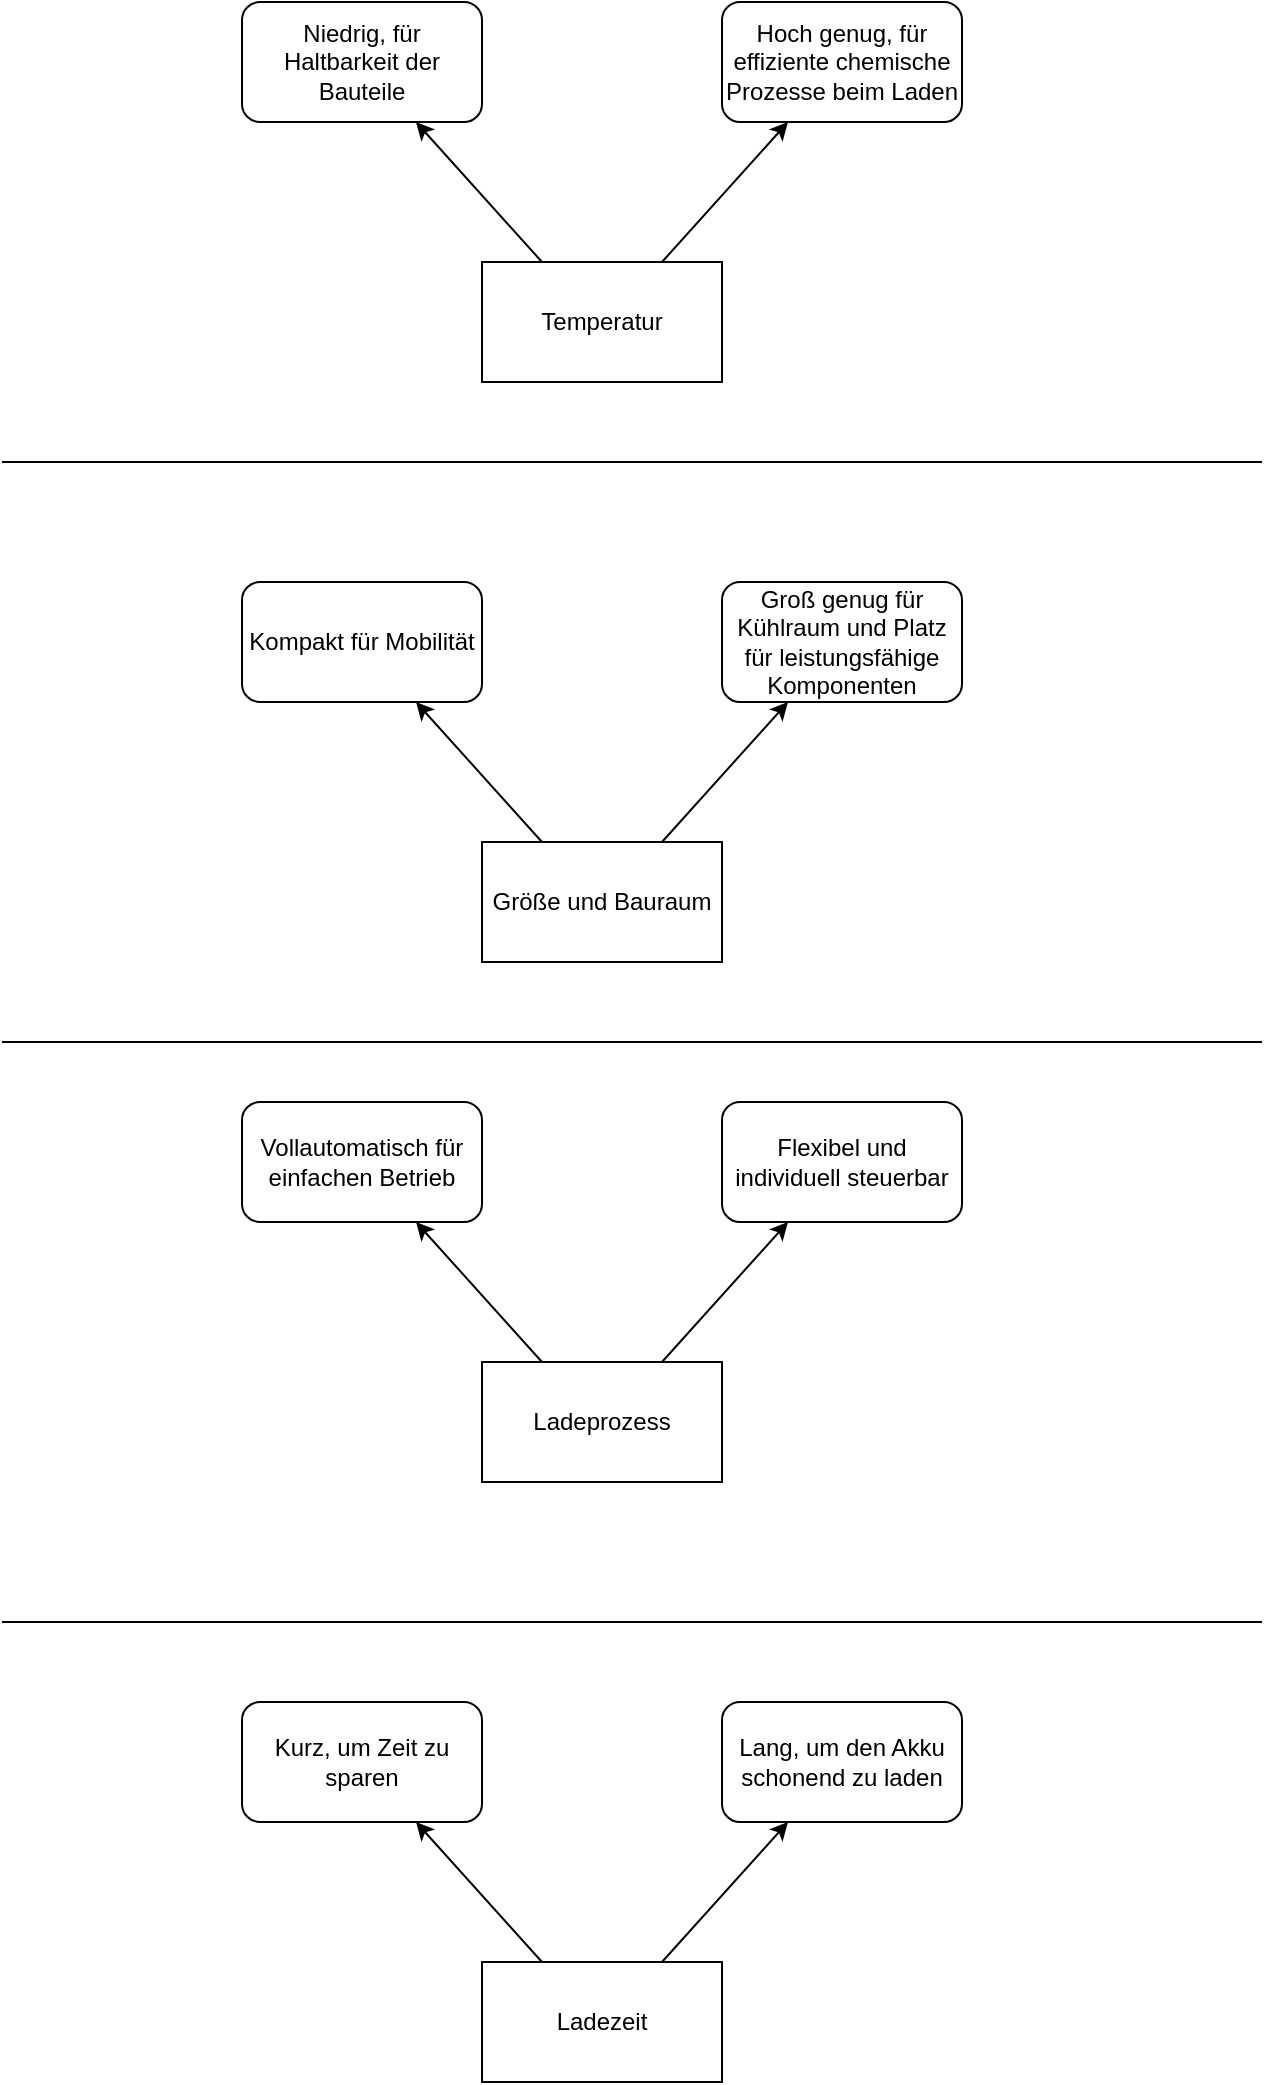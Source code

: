 <mxfile version="27.1.1">
  <diagram name="Seite-1" id="pDeOWPPxI5jYld__HU4e">
    <mxGraphModel dx="925" dy="545" grid="1" gridSize="10" guides="1" tooltips="1" connect="1" arrows="1" fold="1" page="1" pageScale="1" pageWidth="827" pageHeight="1169" math="0" shadow="0">
      <root>
        <mxCell id="0" />
        <mxCell id="1" parent="0" />
        <mxCell id="RdKSiXnqm0Wh8BdGKsHr-1" value="Temperatur" style="rounded=0;whiteSpace=wrap;html=1;" vertex="1" parent="1">
          <mxGeometry x="300" y="180" width="120" height="60" as="geometry" />
        </mxCell>
        <mxCell id="RdKSiXnqm0Wh8BdGKsHr-2" value="" style="endArrow=classic;html=1;rounded=0;exitX=0.25;exitY=0;exitDx=0;exitDy=0;" edge="1" parent="1" source="RdKSiXnqm0Wh8BdGKsHr-1" target="RdKSiXnqm0Wh8BdGKsHr-6">
          <mxGeometry width="50" height="50" relative="1" as="geometry">
            <mxPoint x="256" y="75" as="sourcePoint" />
            <mxPoint x="276" y="110" as="targetPoint" />
            <Array as="points" />
          </mxGeometry>
        </mxCell>
        <mxCell id="RdKSiXnqm0Wh8BdGKsHr-6" value="Niedrig, für Haltbarkeit der Bauteile" style="rounded=1;whiteSpace=wrap;html=1;" vertex="1" parent="1">
          <mxGeometry x="180" y="50" width="120" height="60" as="geometry" />
        </mxCell>
        <mxCell id="RdKSiXnqm0Wh8BdGKsHr-7" value="" style="endArrow=classic;html=1;rounded=0;exitX=0.75;exitY=0;exitDx=0;exitDy=0;" edge="1" parent="1" source="RdKSiXnqm0Wh8BdGKsHr-1" target="RdKSiXnqm0Wh8BdGKsHr-8">
          <mxGeometry width="50" height="50" relative="1" as="geometry">
            <mxPoint x="406" y="170" as="sourcePoint" />
            <mxPoint x="456" y="110" as="targetPoint" />
            <Array as="points" />
          </mxGeometry>
        </mxCell>
        <mxCell id="RdKSiXnqm0Wh8BdGKsHr-8" value="Hoch genug, für effiziente chemische Prozesse beim Laden" style="rounded=1;whiteSpace=wrap;html=1;" vertex="1" parent="1">
          <mxGeometry x="420" y="50" width="120" height="60" as="geometry" />
        </mxCell>
        <mxCell id="RdKSiXnqm0Wh8BdGKsHr-9" value="Größe und Bauraum" style="rounded=0;whiteSpace=wrap;html=1;" vertex="1" parent="1">
          <mxGeometry x="300" y="470" width="120" height="60" as="geometry" />
        </mxCell>
        <mxCell id="RdKSiXnqm0Wh8BdGKsHr-10" value="" style="endArrow=classic;html=1;rounded=0;exitX=0.25;exitY=0;exitDx=0;exitDy=0;" edge="1" parent="1" source="RdKSiXnqm0Wh8BdGKsHr-9" target="RdKSiXnqm0Wh8BdGKsHr-11">
          <mxGeometry width="50" height="50" relative="1" as="geometry">
            <mxPoint x="256" y="365" as="sourcePoint" />
            <mxPoint x="276" y="400" as="targetPoint" />
            <Array as="points" />
          </mxGeometry>
        </mxCell>
        <mxCell id="RdKSiXnqm0Wh8BdGKsHr-11" value="Kompakt für Mobilität" style="rounded=1;whiteSpace=wrap;html=1;" vertex="1" parent="1">
          <mxGeometry x="180" y="340" width="120" height="60" as="geometry" />
        </mxCell>
        <mxCell id="RdKSiXnqm0Wh8BdGKsHr-12" value="" style="endArrow=classic;html=1;rounded=0;exitX=0.75;exitY=0;exitDx=0;exitDy=0;" edge="1" parent="1" source="RdKSiXnqm0Wh8BdGKsHr-9" target="RdKSiXnqm0Wh8BdGKsHr-13">
          <mxGeometry width="50" height="50" relative="1" as="geometry">
            <mxPoint x="406" y="460" as="sourcePoint" />
            <mxPoint x="456" y="400" as="targetPoint" />
            <Array as="points" />
          </mxGeometry>
        </mxCell>
        <mxCell id="RdKSiXnqm0Wh8BdGKsHr-13" value="Groß genug für Kühlraum und Platz für leistungsfähige Komponenten" style="rounded=1;whiteSpace=wrap;html=1;" vertex="1" parent="1">
          <mxGeometry x="420" y="340" width="120" height="60" as="geometry" />
        </mxCell>
        <mxCell id="RdKSiXnqm0Wh8BdGKsHr-14" value="" style="endArrow=none;html=1;rounded=0;" edge="1" parent="1">
          <mxGeometry width="50" height="50" relative="1" as="geometry">
            <mxPoint x="60" y="280" as="sourcePoint" />
            <mxPoint x="690" y="280" as="targetPoint" />
          </mxGeometry>
        </mxCell>
        <mxCell id="RdKSiXnqm0Wh8BdGKsHr-15" value="" style="endArrow=none;html=1;rounded=0;" edge="1" parent="1">
          <mxGeometry width="50" height="50" relative="1" as="geometry">
            <mxPoint x="60" y="570" as="sourcePoint" />
            <mxPoint x="690" y="570" as="targetPoint" />
          </mxGeometry>
        </mxCell>
        <mxCell id="RdKSiXnqm0Wh8BdGKsHr-16" value="Ladeprozess" style="rounded=0;whiteSpace=wrap;html=1;" vertex="1" parent="1">
          <mxGeometry x="300" y="730" width="120" height="60" as="geometry" />
        </mxCell>
        <mxCell id="RdKSiXnqm0Wh8BdGKsHr-17" value="" style="endArrow=classic;html=1;rounded=0;exitX=0.25;exitY=0;exitDx=0;exitDy=0;" edge="1" parent="1" source="RdKSiXnqm0Wh8BdGKsHr-16" target="RdKSiXnqm0Wh8BdGKsHr-18">
          <mxGeometry width="50" height="50" relative="1" as="geometry">
            <mxPoint x="256" y="625" as="sourcePoint" />
            <mxPoint x="276" y="660" as="targetPoint" />
            <Array as="points" />
          </mxGeometry>
        </mxCell>
        <mxCell id="RdKSiXnqm0Wh8BdGKsHr-18" value="Vollautomatisch für einfachen Betrieb" style="rounded=1;whiteSpace=wrap;html=1;" vertex="1" parent="1">
          <mxGeometry x="180" y="600" width="120" height="60" as="geometry" />
        </mxCell>
        <mxCell id="RdKSiXnqm0Wh8BdGKsHr-19" value="" style="endArrow=classic;html=1;rounded=0;exitX=0.75;exitY=0;exitDx=0;exitDy=0;" edge="1" parent="1" source="RdKSiXnqm0Wh8BdGKsHr-16" target="RdKSiXnqm0Wh8BdGKsHr-20">
          <mxGeometry width="50" height="50" relative="1" as="geometry">
            <mxPoint x="406" y="720" as="sourcePoint" />
            <mxPoint x="456" y="660" as="targetPoint" />
            <Array as="points" />
          </mxGeometry>
        </mxCell>
        <mxCell id="RdKSiXnqm0Wh8BdGKsHr-20" value="Flexibel und individuell steuerbar" style="rounded=1;whiteSpace=wrap;html=1;" vertex="1" parent="1">
          <mxGeometry x="420" y="600" width="120" height="60" as="geometry" />
        </mxCell>
        <mxCell id="RdKSiXnqm0Wh8BdGKsHr-21" value="" style="endArrow=none;html=1;rounded=0;" edge="1" parent="1">
          <mxGeometry width="50" height="50" relative="1" as="geometry">
            <mxPoint x="60" y="860" as="sourcePoint" />
            <mxPoint x="690" y="860" as="targetPoint" />
          </mxGeometry>
        </mxCell>
        <mxCell id="RdKSiXnqm0Wh8BdGKsHr-22" value="Ladezeit" style="rounded=0;whiteSpace=wrap;html=1;" vertex="1" parent="1">
          <mxGeometry x="300" y="1030" width="120" height="60" as="geometry" />
        </mxCell>
        <mxCell id="RdKSiXnqm0Wh8BdGKsHr-23" value="" style="endArrow=classic;html=1;rounded=0;exitX=0.25;exitY=0;exitDx=0;exitDy=0;" edge="1" parent="1" source="RdKSiXnqm0Wh8BdGKsHr-22" target="RdKSiXnqm0Wh8BdGKsHr-24">
          <mxGeometry width="50" height="50" relative="1" as="geometry">
            <mxPoint x="256" y="925" as="sourcePoint" />
            <mxPoint x="276" y="960" as="targetPoint" />
            <Array as="points" />
          </mxGeometry>
        </mxCell>
        <mxCell id="RdKSiXnqm0Wh8BdGKsHr-24" value="Kurz, um Zeit zu sparen" style="rounded=1;whiteSpace=wrap;html=1;" vertex="1" parent="1">
          <mxGeometry x="180" y="900" width="120" height="60" as="geometry" />
        </mxCell>
        <mxCell id="RdKSiXnqm0Wh8BdGKsHr-25" value="" style="endArrow=classic;html=1;rounded=0;exitX=0.75;exitY=0;exitDx=0;exitDy=0;" edge="1" parent="1" source="RdKSiXnqm0Wh8BdGKsHr-22" target="RdKSiXnqm0Wh8BdGKsHr-26">
          <mxGeometry width="50" height="50" relative="1" as="geometry">
            <mxPoint x="406" y="1020" as="sourcePoint" />
            <mxPoint x="456" y="960" as="targetPoint" />
            <Array as="points" />
          </mxGeometry>
        </mxCell>
        <mxCell id="RdKSiXnqm0Wh8BdGKsHr-26" value="Lang, um den Akku schonend zu laden" style="rounded=1;whiteSpace=wrap;html=1;" vertex="1" parent="1">
          <mxGeometry x="420" y="900" width="120" height="60" as="geometry" />
        </mxCell>
      </root>
    </mxGraphModel>
  </diagram>
</mxfile>
